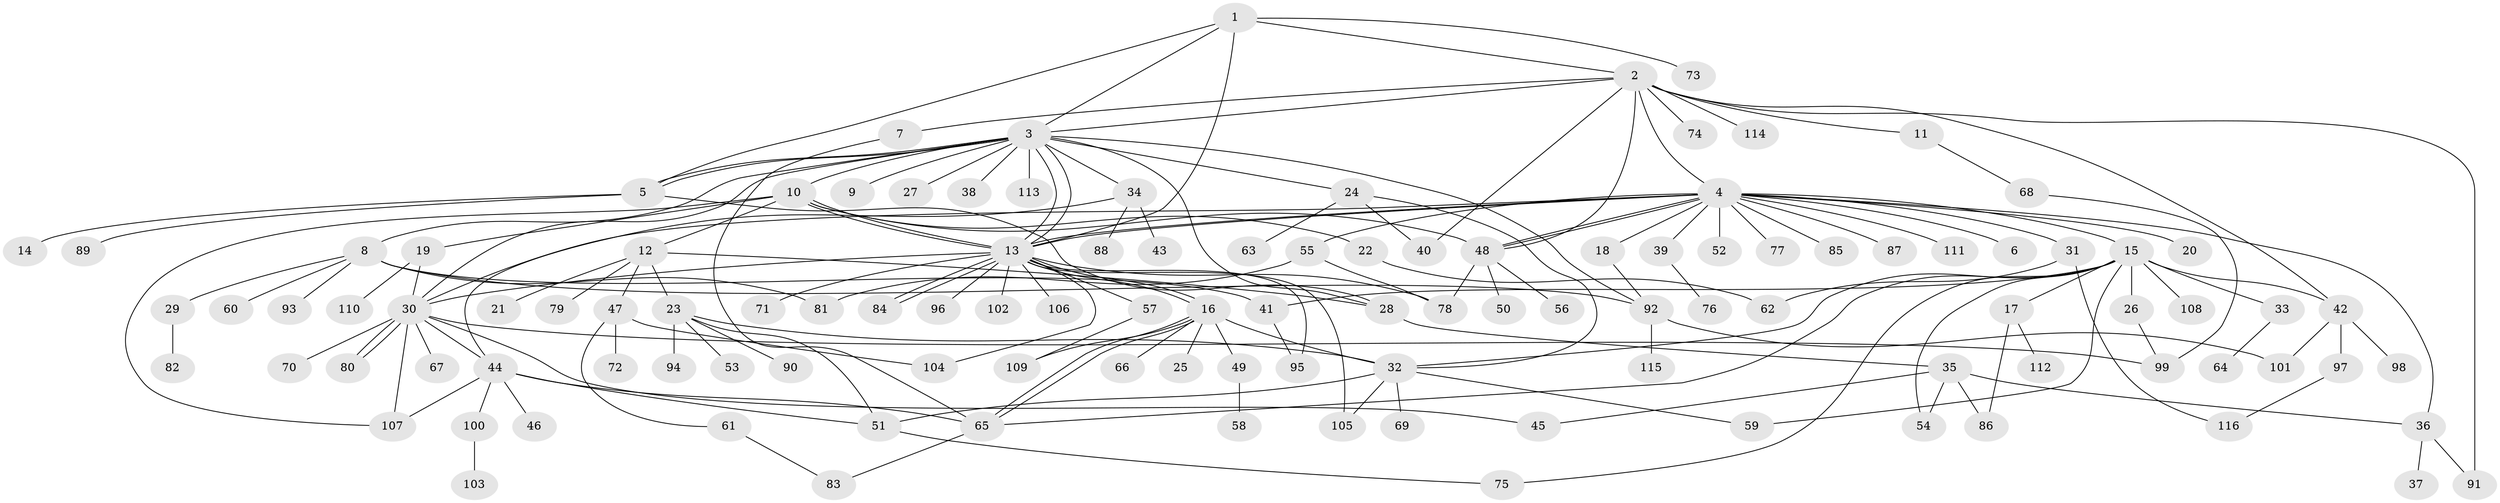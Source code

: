 // Generated by graph-tools (version 1.1) at 2025/14/03/09/25 04:14:46]
// undirected, 116 vertices, 172 edges
graph export_dot {
graph [start="1"]
  node [color=gray90,style=filled];
  1;
  2;
  3;
  4;
  5;
  6;
  7;
  8;
  9;
  10;
  11;
  12;
  13;
  14;
  15;
  16;
  17;
  18;
  19;
  20;
  21;
  22;
  23;
  24;
  25;
  26;
  27;
  28;
  29;
  30;
  31;
  32;
  33;
  34;
  35;
  36;
  37;
  38;
  39;
  40;
  41;
  42;
  43;
  44;
  45;
  46;
  47;
  48;
  49;
  50;
  51;
  52;
  53;
  54;
  55;
  56;
  57;
  58;
  59;
  60;
  61;
  62;
  63;
  64;
  65;
  66;
  67;
  68;
  69;
  70;
  71;
  72;
  73;
  74;
  75;
  76;
  77;
  78;
  79;
  80;
  81;
  82;
  83;
  84;
  85;
  86;
  87;
  88;
  89;
  90;
  91;
  92;
  93;
  94;
  95;
  96;
  97;
  98;
  99;
  100;
  101;
  102;
  103;
  104;
  105;
  106;
  107;
  108;
  109;
  110;
  111;
  112;
  113;
  114;
  115;
  116;
  1 -- 2;
  1 -- 3;
  1 -- 5;
  1 -- 13;
  1 -- 73;
  2 -- 3;
  2 -- 4;
  2 -- 7;
  2 -- 11;
  2 -- 40;
  2 -- 42;
  2 -- 48;
  2 -- 74;
  2 -- 91;
  2 -- 114;
  3 -- 5;
  3 -- 5;
  3 -- 8;
  3 -- 9;
  3 -- 10;
  3 -- 13;
  3 -- 13;
  3 -- 24;
  3 -- 27;
  3 -- 28;
  3 -- 30;
  3 -- 34;
  3 -- 38;
  3 -- 92;
  3 -- 113;
  4 -- 6;
  4 -- 13;
  4 -- 13;
  4 -- 15;
  4 -- 18;
  4 -- 20;
  4 -- 30;
  4 -- 31;
  4 -- 36;
  4 -- 39;
  4 -- 48;
  4 -- 48;
  4 -- 52;
  4 -- 55;
  4 -- 77;
  4 -- 85;
  4 -- 87;
  4 -- 111;
  5 -- 14;
  5 -- 28;
  5 -- 89;
  7 -- 65;
  8 -- 29;
  8 -- 41;
  8 -- 60;
  8 -- 81;
  8 -- 92;
  8 -- 93;
  10 -- 12;
  10 -- 13;
  10 -- 13;
  10 -- 19;
  10 -- 22;
  10 -- 48;
  10 -- 107;
  11 -- 68;
  12 -- 21;
  12 -- 23;
  12 -- 28;
  12 -- 47;
  12 -- 79;
  13 -- 16;
  13 -- 16;
  13 -- 30;
  13 -- 57;
  13 -- 71;
  13 -- 78;
  13 -- 84;
  13 -- 84;
  13 -- 95;
  13 -- 96;
  13 -- 102;
  13 -- 104;
  13 -- 105;
  13 -- 106;
  15 -- 17;
  15 -- 26;
  15 -- 32;
  15 -- 33;
  15 -- 41;
  15 -- 42;
  15 -- 54;
  15 -- 59;
  15 -- 65;
  15 -- 75;
  15 -- 108;
  16 -- 25;
  16 -- 32;
  16 -- 49;
  16 -- 65;
  16 -- 65;
  16 -- 66;
  16 -- 109;
  17 -- 86;
  17 -- 112;
  18 -- 92;
  19 -- 30;
  19 -- 110;
  22 -- 62;
  23 -- 32;
  23 -- 51;
  23 -- 53;
  23 -- 90;
  23 -- 94;
  24 -- 32;
  24 -- 40;
  24 -- 63;
  26 -- 99;
  28 -- 35;
  29 -- 82;
  30 -- 44;
  30 -- 45;
  30 -- 67;
  30 -- 70;
  30 -- 80;
  30 -- 80;
  30 -- 99;
  30 -- 107;
  31 -- 62;
  31 -- 116;
  32 -- 51;
  32 -- 59;
  32 -- 69;
  32 -- 105;
  33 -- 64;
  34 -- 43;
  34 -- 44;
  34 -- 88;
  35 -- 36;
  35 -- 45;
  35 -- 54;
  35 -- 86;
  36 -- 37;
  36 -- 91;
  39 -- 76;
  41 -- 95;
  42 -- 97;
  42 -- 98;
  42 -- 101;
  44 -- 46;
  44 -- 51;
  44 -- 65;
  44 -- 100;
  44 -- 107;
  47 -- 61;
  47 -- 72;
  47 -- 104;
  48 -- 50;
  48 -- 56;
  48 -- 78;
  49 -- 58;
  51 -- 75;
  55 -- 78;
  55 -- 81;
  57 -- 109;
  61 -- 83;
  65 -- 83;
  68 -- 99;
  92 -- 101;
  92 -- 115;
  97 -- 116;
  100 -- 103;
}
